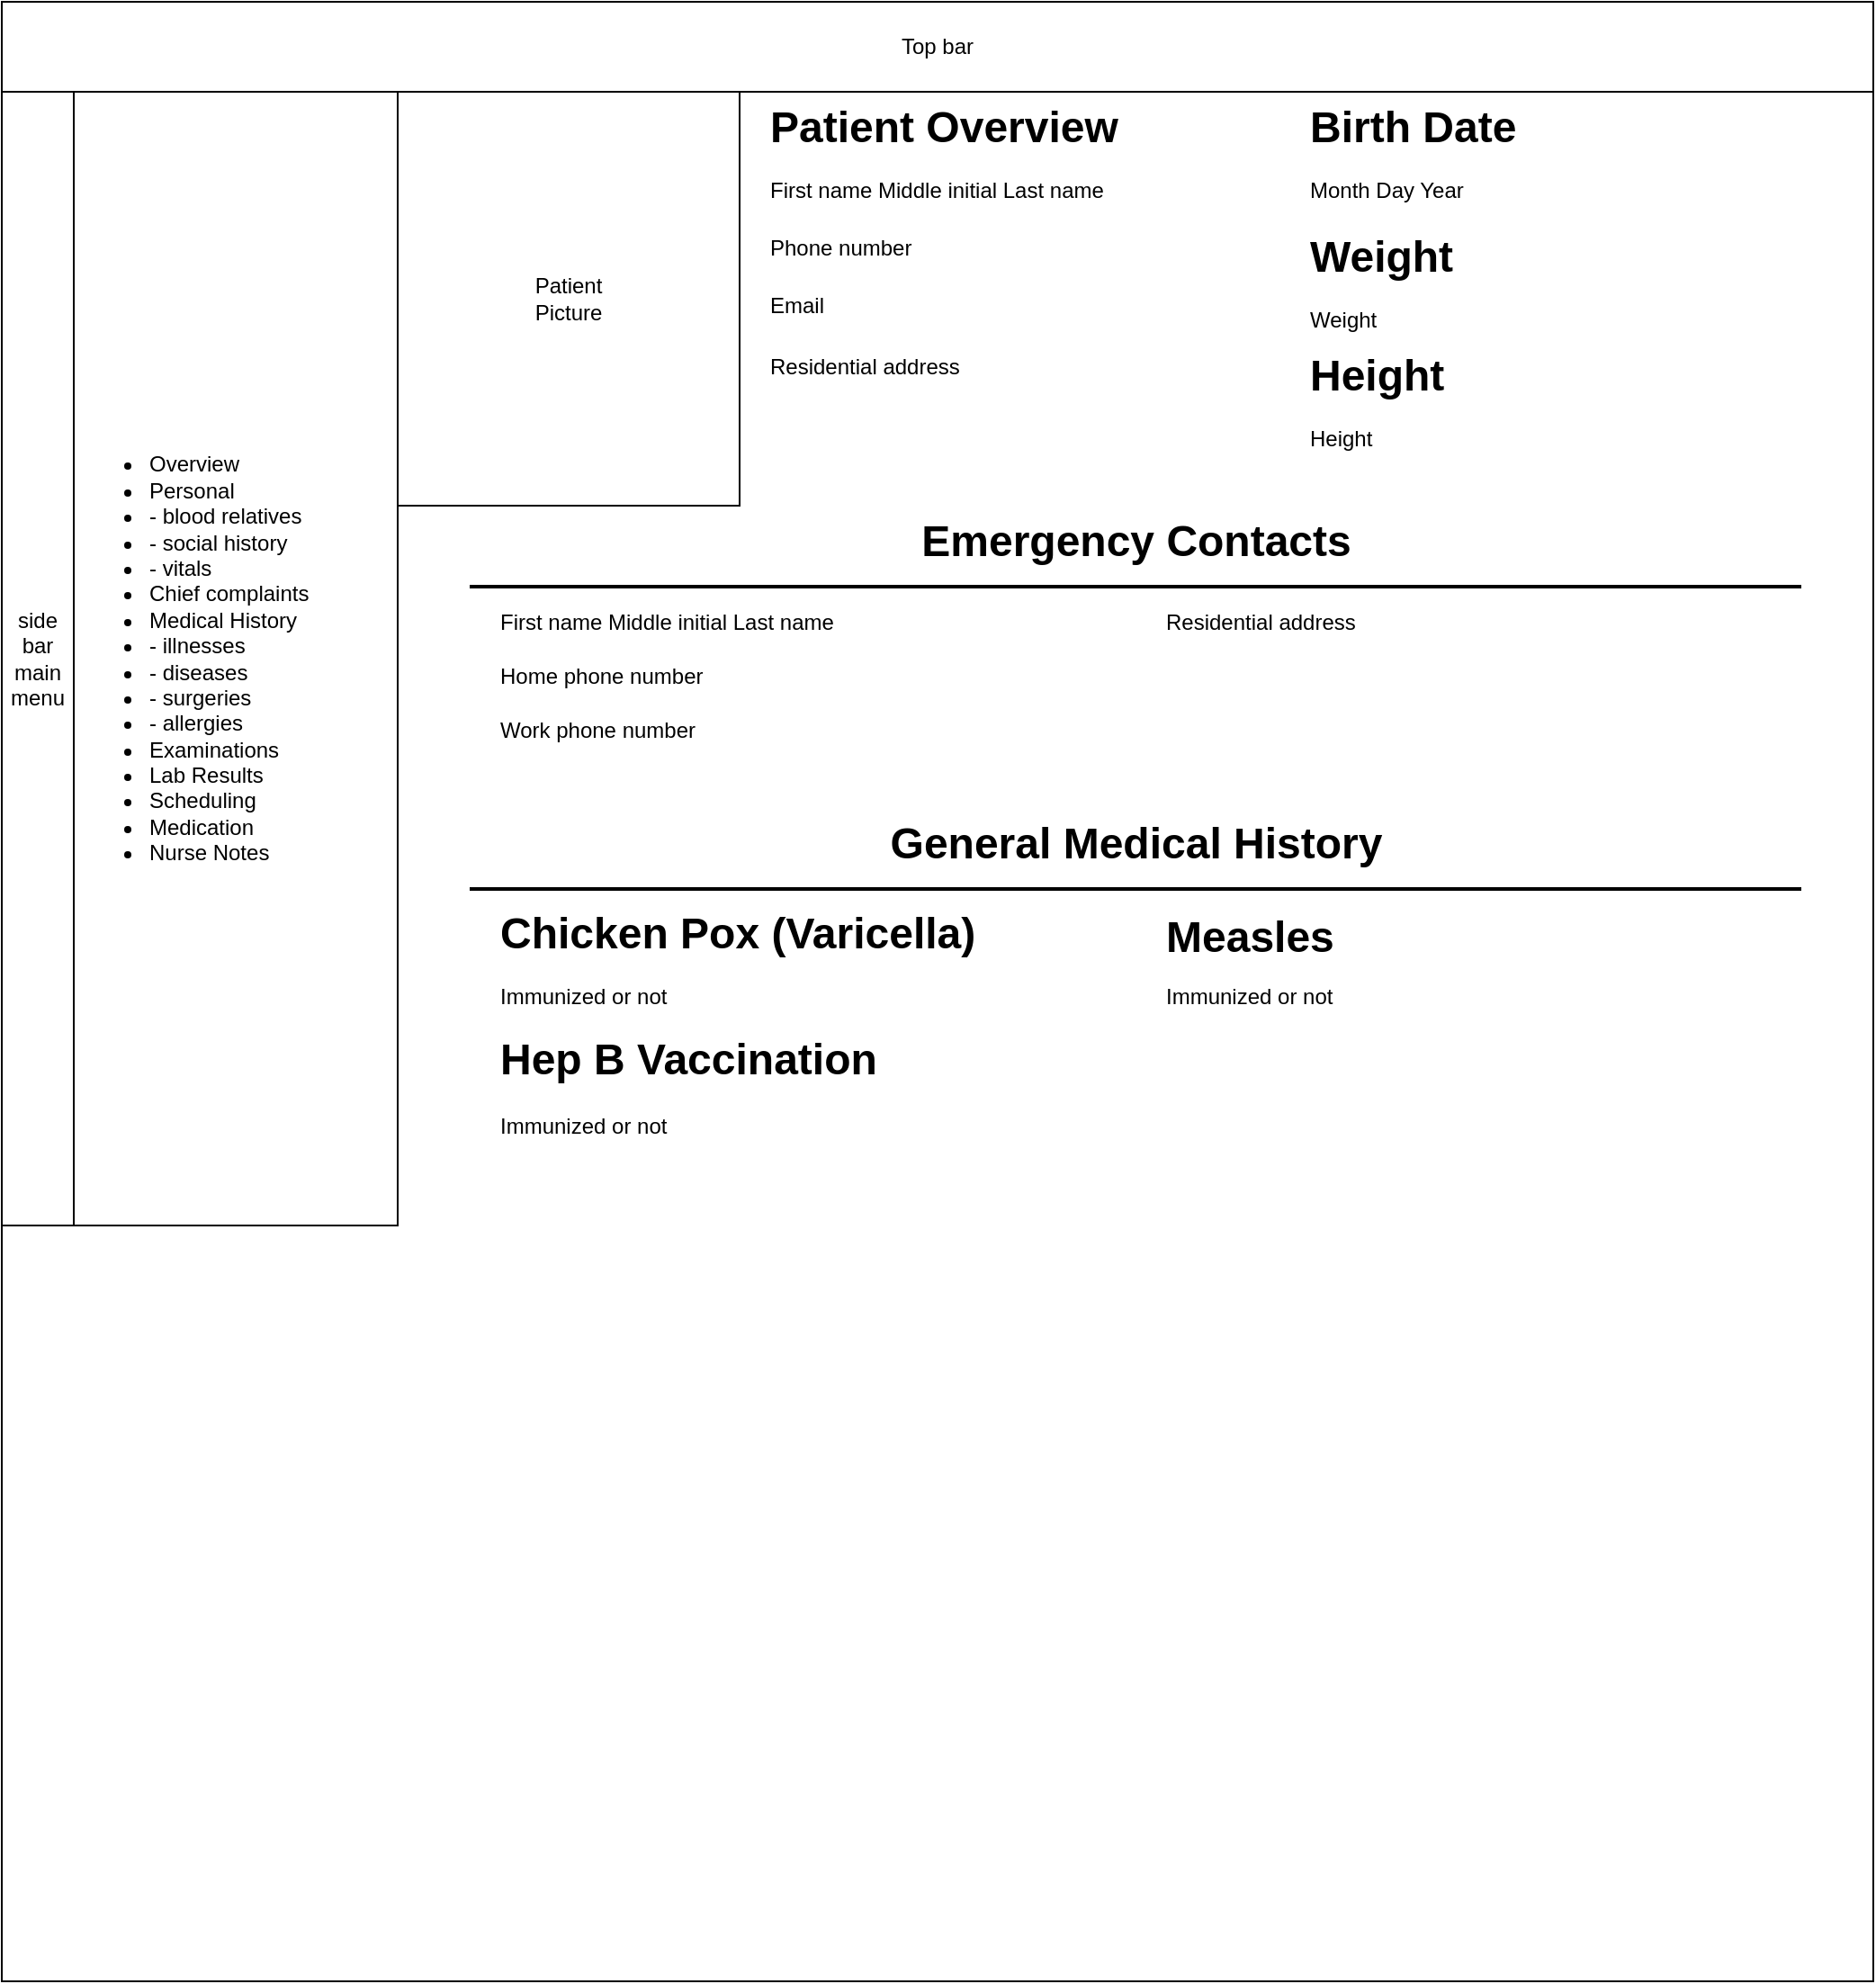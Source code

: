 <mxfile version="20.6.0" type="github" pages="2">
  <diagram id="S5hdKLUzMC5VAoOSm8l3" name="Overview">
    <mxGraphModel dx="1824" dy="540" grid="1" gridSize="10" guides="1" tooltips="1" connect="1" arrows="1" fold="1" page="1" pageScale="1" pageWidth="850" pageHeight="1100" math="0" shadow="0">
      <root>
        <mxCell id="0" />
        <mxCell id="1" parent="0" />
        <UserObject label="" id="glW2xViIGTtvUFwTJ8Ml-1">
          <mxCell style="rounded=0;whiteSpace=wrap;html=1;" parent="1" vertex="1">
            <mxGeometry x="-10" y="50" width="1040" height="1100" as="geometry" />
          </mxCell>
        </UserObject>
        <mxCell id="glW2xViIGTtvUFwTJ8Ml-2" value="&lt;div&gt;side&lt;/div&gt;&lt;div&gt;bar&lt;/div&gt;&lt;div&gt;main&lt;/div&gt;&lt;div&gt;menu&lt;br&gt;&lt;/div&gt;" style="rounded=0;whiteSpace=wrap;html=1;" parent="1" vertex="1">
          <mxGeometry x="-10" y="100" width="40" height="630" as="geometry" />
        </mxCell>
        <mxCell id="glW2xViIGTtvUFwTJ8Ml-3" value="" style="rounded=0;whiteSpace=wrap;html=1;" parent="1" vertex="1">
          <mxGeometry x="30" y="100" width="180" height="630" as="geometry" />
        </mxCell>
        <mxCell id="glW2xViIGTtvUFwTJ8Ml-4" value="Top bar" style="rounded=0;whiteSpace=wrap;html=1;" parent="1" vertex="1">
          <mxGeometry x="-10" y="50" width="1040" height="50" as="geometry" />
        </mxCell>
        <mxCell id="glW2xViIGTtvUFwTJ8Ml-5" value="&lt;ul&gt;&lt;li&gt;Overview&lt;/li&gt;&lt;li&gt;Personal&lt;/li&gt;&lt;li&gt;- blood relatives&lt;/li&gt;&lt;li&gt;- social history&lt;/li&gt;&lt;li&gt;- vitals&lt;/li&gt;&lt;li&gt;Chief complaints &lt;br&gt;&lt;/li&gt;&lt;li&gt;Medical History&lt;/li&gt;&lt;li&gt;- illnesses&lt;/li&gt;&lt;li&gt;- diseases&lt;/li&gt;&lt;li&gt;- surgeries&lt;/li&gt;&lt;li&gt;- allergies&lt;br&gt;&lt;/li&gt;&lt;li&gt;Examinations&lt;br&gt;&lt;/li&gt;&lt;li&gt;Lab Results&lt;br&gt;&lt;/li&gt;&lt;li&gt;Scheduling&lt;/li&gt;&lt;li&gt;Medication&lt;/li&gt;&lt;li&gt;Nurse Notes&lt;br&gt;&lt;/li&gt;&lt;/ul&gt;" style="text;strokeColor=none;fillColor=none;html=1;whiteSpace=wrap;verticalAlign=middle;overflow=hidden;" parent="1" vertex="1">
          <mxGeometry x="30" y="100" width="180" height="630" as="geometry" />
        </mxCell>
        <mxCell id="YeM5nyJLOYJzliZkdzw--1" value="&lt;div&gt;Patient&lt;/div&gt;&lt;div&gt;Picture&lt;br&gt;&lt;/div&gt;" style="rounded=0;whiteSpace=wrap;html=1;" vertex="1" parent="1">
          <mxGeometry x="210" y="100" width="190" height="230" as="geometry" />
        </mxCell>
        <mxCell id="YeM5nyJLOYJzliZkdzw--2" value="Patient Overview" style="text;strokeColor=none;fillColor=none;html=1;fontSize=24;fontStyle=1;verticalAlign=middle;align=left;spacingLeft=15;" vertex="1" parent="1">
          <mxGeometry x="400" y="100" width="300" height="40" as="geometry" />
        </mxCell>
        <mxCell id="YeM5nyJLOYJzliZkdzw--4" value="First name Middle initial Last name" style="text;html=1;strokeColor=none;fillColor=none;align=left;verticalAlign=middle;whiteSpace=wrap;rounded=0;spacingLeft=15;" vertex="1" parent="1">
          <mxGeometry x="400" y="140" width="300" height="30" as="geometry" />
        </mxCell>
        <mxCell id="YeM5nyJLOYJzliZkdzw--5" value="Birth Date" style="text;strokeColor=none;fillColor=none;html=1;fontSize=24;fontStyle=1;verticalAlign=middle;align=left;spacingLeft=15;" vertex="1" parent="1">
          <mxGeometry x="700" y="100" width="300" height="40" as="geometry" />
        </mxCell>
        <mxCell id="YeM5nyJLOYJzliZkdzw--6" value="Month Day Year" style="text;html=1;strokeColor=none;fillColor=none;align=left;verticalAlign=middle;whiteSpace=wrap;rounded=0;spacingLeft=15;" vertex="1" parent="1">
          <mxGeometry x="700" y="140" width="300" height="30" as="geometry" />
        </mxCell>
        <mxCell id="YeM5nyJLOYJzliZkdzw--7" value="Phone number" style="text;html=1;strokeColor=none;fillColor=none;align=left;verticalAlign=middle;whiteSpace=wrap;rounded=0;spacingLeft=15;" vertex="1" parent="1">
          <mxGeometry x="400" y="172" width="300" height="30" as="geometry" />
        </mxCell>
        <mxCell id="YeM5nyJLOYJzliZkdzw--8" value="Email" style="text;html=1;strokeColor=none;fillColor=none;align=left;verticalAlign=middle;whiteSpace=wrap;rounded=0;spacingLeft=15;" vertex="1" parent="1">
          <mxGeometry x="400" y="204" width="300" height="30" as="geometry" />
        </mxCell>
        <mxCell id="YeM5nyJLOYJzliZkdzw--9" value="Residential address" style="text;html=1;strokeColor=none;fillColor=none;align=left;verticalAlign=middle;whiteSpace=wrap;rounded=0;spacingLeft=15;" vertex="1" parent="1">
          <mxGeometry x="400" y="238" width="300" height="30" as="geometry" />
        </mxCell>
        <mxCell id="YeM5nyJLOYJzliZkdzw--10" value="Weight" style="text;strokeColor=none;fillColor=none;html=1;fontSize=24;fontStyle=1;verticalAlign=middle;align=left;spacingLeft=15;" vertex="1" parent="1">
          <mxGeometry x="700" y="172" width="300" height="40" as="geometry" />
        </mxCell>
        <mxCell id="YeM5nyJLOYJzliZkdzw--11" value="Weight" style="text;html=1;strokeColor=none;fillColor=none;align=left;verticalAlign=middle;whiteSpace=wrap;rounded=0;spacingLeft=15;" vertex="1" parent="1">
          <mxGeometry x="700" y="212" width="300" height="30" as="geometry" />
        </mxCell>
        <mxCell id="YeM5nyJLOYJzliZkdzw--12" value="Height" style="text;strokeColor=none;fillColor=none;html=1;fontSize=24;fontStyle=1;verticalAlign=middle;align=left;spacingLeft=15;" vertex="1" parent="1">
          <mxGeometry x="700" y="238" width="300" height="40" as="geometry" />
        </mxCell>
        <mxCell id="YeM5nyJLOYJzliZkdzw--13" value="Height" style="text;html=1;strokeColor=none;fillColor=none;align=left;verticalAlign=middle;whiteSpace=wrap;rounded=0;spacingLeft=15;" vertex="1" parent="1">
          <mxGeometry x="700" y="278" width="300" height="30" as="geometry" />
        </mxCell>
        <mxCell id="YeM5nyJLOYJzliZkdzw--14" value="Emergency Contacts" style="text;strokeColor=none;fillColor=none;html=1;fontSize=24;fontStyle=1;verticalAlign=middle;align=center;" vertex="1" parent="1">
          <mxGeometry x="210" y="330" width="820" height="40" as="geometry" />
        </mxCell>
        <mxCell id="YeM5nyJLOYJzliZkdzw--15" value="" style="line;strokeWidth=2;html=1;" vertex="1" parent="1">
          <mxGeometry x="250" y="370" width="740" height="10" as="geometry" />
        </mxCell>
        <mxCell id="YeM5nyJLOYJzliZkdzw--16" value="First name Middle initial Last name" style="text;html=1;strokeColor=none;fillColor=none;align=left;verticalAlign=middle;whiteSpace=wrap;rounded=0;spacingLeft=15;" vertex="1" parent="1">
          <mxGeometry x="250" y="380" width="300" height="30" as="geometry" />
        </mxCell>
        <mxCell id="YeM5nyJLOYJzliZkdzw--17" value="Home phone number" style="text;html=1;strokeColor=none;fillColor=none;align=left;verticalAlign=middle;whiteSpace=wrap;rounded=0;spacingLeft=15;" vertex="1" parent="1">
          <mxGeometry x="250" y="410" width="300" height="30" as="geometry" />
        </mxCell>
        <mxCell id="YeM5nyJLOYJzliZkdzw--18" value="Work phone number" style="text;html=1;strokeColor=none;fillColor=none;align=left;verticalAlign=middle;whiteSpace=wrap;rounded=0;spacingLeft=15;" vertex="1" parent="1">
          <mxGeometry x="250" y="440" width="300" height="30" as="geometry" />
        </mxCell>
        <mxCell id="YeM5nyJLOYJzliZkdzw--19" value="Residential address" style="text;html=1;strokeColor=none;fillColor=none;align=left;verticalAlign=middle;whiteSpace=wrap;rounded=0;spacingLeft=15;" vertex="1" parent="1">
          <mxGeometry x="620" y="380" width="300" height="30" as="geometry" />
        </mxCell>
        <mxCell id="YeM5nyJLOYJzliZkdzw--20" value="General Medical History" style="text;strokeColor=none;fillColor=none;html=1;fontSize=24;fontStyle=1;verticalAlign=middle;align=center;" vertex="1" parent="1">
          <mxGeometry x="210" y="498" width="820" height="40" as="geometry" />
        </mxCell>
        <mxCell id="YeM5nyJLOYJzliZkdzw--21" value="" style="line;strokeWidth=2;html=1;" vertex="1" parent="1">
          <mxGeometry x="250" y="538" width="740" height="10" as="geometry" />
        </mxCell>
        <mxCell id="YeM5nyJLOYJzliZkdzw--22" value="Chicken Pox (Varicella)" style="text;strokeColor=none;fillColor=none;html=1;fontSize=24;fontStyle=1;verticalAlign=middle;align=left;spacingLeft=15;" vertex="1" parent="1">
          <mxGeometry x="250" y="548" width="300" height="40" as="geometry" />
        </mxCell>
        <mxCell id="YeM5nyJLOYJzliZkdzw--23" value="Immunized or not" style="text;html=1;strokeColor=none;fillColor=none;align=left;verticalAlign=middle;whiteSpace=wrap;rounded=0;spacingLeft=15;" vertex="1" parent="1">
          <mxGeometry x="250" y="588" width="300" height="30" as="geometry" />
        </mxCell>
        <mxCell id="YeM5nyJLOYJzliZkdzw--24" value="Measles" style="text;strokeColor=none;fillColor=none;html=1;fontSize=24;fontStyle=1;verticalAlign=middle;align=left;spacingLeft=15;" vertex="1" parent="1">
          <mxGeometry x="620" y="550" width="300" height="40" as="geometry" />
        </mxCell>
        <mxCell id="YeM5nyJLOYJzliZkdzw--25" value="Immunized or not" style="text;html=1;strokeColor=none;fillColor=none;align=left;verticalAlign=middle;whiteSpace=wrap;rounded=0;spacingLeft=15;" vertex="1" parent="1">
          <mxGeometry x="620" y="588" width="300" height="30" as="geometry" />
        </mxCell>
        <mxCell id="YeM5nyJLOYJzliZkdzw--26" value="Hep B Vaccination" style="text;strokeColor=none;fillColor=none;html=1;fontSize=24;fontStyle=1;verticalAlign=middle;align=left;spacingLeft=15;" vertex="1" parent="1">
          <mxGeometry x="250" y="618" width="300" height="40" as="geometry" />
        </mxCell>
        <mxCell id="YeM5nyJLOYJzliZkdzw--27" value="Immunized or not" style="text;html=1;strokeColor=none;fillColor=none;align=left;verticalAlign=middle;whiteSpace=wrap;rounded=0;spacingLeft=15;" vertex="1" parent="1">
          <mxGeometry x="250" y="660" width="300" height="30" as="geometry" />
        </mxCell>
      </root>
    </mxGraphModel>
  </diagram>
  <diagram id="ZdTHL74LOhoJ1E4BlADF" name="Personal">
    <mxGraphModel dx="974" dy="540" grid="1" gridSize="10" guides="1" tooltips="1" connect="1" arrows="1" fold="1" page="1" pageScale="1" pageWidth="850" pageHeight="1100" math="0" shadow="0">
      <root>
        <mxCell id="0" />
        <mxCell id="1" parent="0" />
      </root>
    </mxGraphModel>
  </diagram>
</mxfile>
